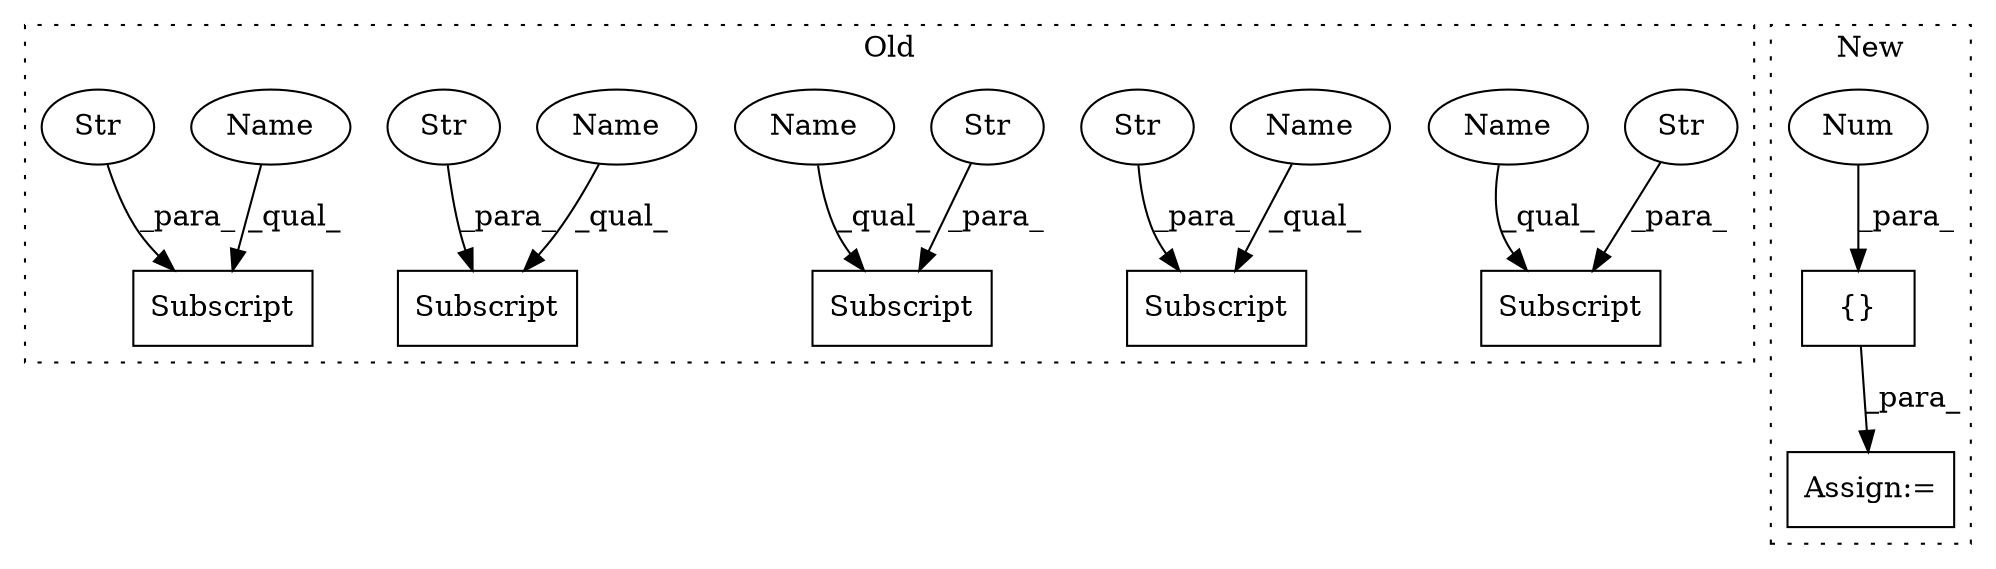 digraph G {
subgraph cluster0 {
1 [label="Subscript" a="63" s="914,0" l="28,0" shape="box"];
4 [label="Str" a="66" s="926" l="15" shape="ellipse"];
5 [label="Subscript" a="63" s="686,0" l="28,0" shape="box"];
6 [label="Str" a="66" s="698" l="15" shape="ellipse"];
7 [label="Subscript" a="63" s="1094,0" l="22,0" shape="box"];
8 [label="Str" a="66" s="1106" l="9" shape="ellipse"];
9 [label="Subscript" a="63" s="800,0" l="28,0" shape="box"];
10 [label="Str" a="66" s="812" l="15" shape="ellipse"];
11 [label="Subscript" a="63" s="1014,0" l="28,0" shape="box"];
12 [label="Str" a="66" s="1026" l="15" shape="ellipse"];
14 [label="Name" a="87" s="1094" l="11" shape="ellipse"];
15 [label="Name" a="87" s="686" l="11" shape="ellipse"];
16 [label="Name" a="87" s="1014" l="11" shape="ellipse"];
17 [label="Name" a="87" s="914" l="11" shape="ellipse"];
18 [label="Name" a="87" s="800" l="11" shape="ellipse"];
label = "Old";
style="dotted";
}
subgraph cluster1 {
2 [label="{}" a="59" s="526,545" l="1,0" shape="box"];
3 [label="Assign:=" a="68" s="490" l="3" shape="box"];
13 [label="Num" a="76" s="541" l="4" shape="ellipse"];
label = "New";
style="dotted";
}
2 -> 3 [label="_para_"];
4 -> 1 [label="_para_"];
6 -> 5 [label="_para_"];
8 -> 7 [label="_para_"];
10 -> 9 [label="_para_"];
12 -> 11 [label="_para_"];
13 -> 2 [label="_para_"];
14 -> 7 [label="_qual_"];
15 -> 5 [label="_qual_"];
16 -> 11 [label="_qual_"];
17 -> 1 [label="_qual_"];
18 -> 9 [label="_qual_"];
}